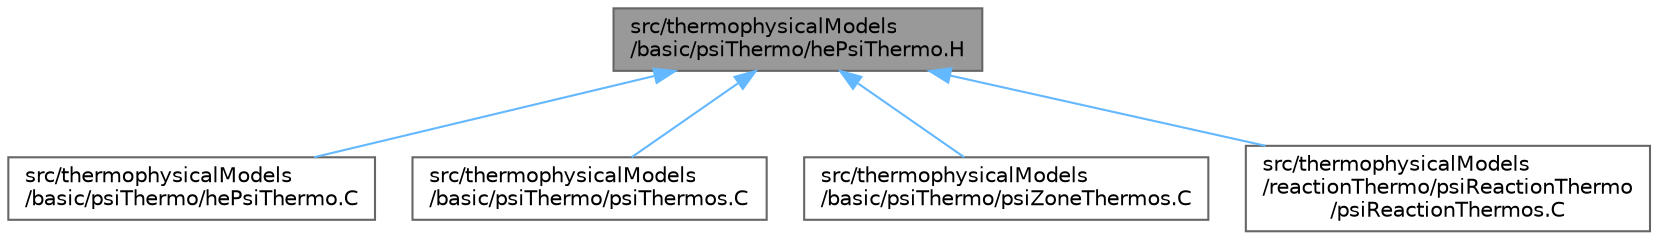 digraph "src/thermophysicalModels/basic/psiThermo/hePsiThermo.H"
{
 // LATEX_PDF_SIZE
  bgcolor="transparent";
  edge [fontname=Helvetica,fontsize=10,labelfontname=Helvetica,labelfontsize=10];
  node [fontname=Helvetica,fontsize=10,shape=box,height=0.2,width=0.4];
  Node1 [id="Node000001",label="src/thermophysicalModels\l/basic/psiThermo/hePsiThermo.H",height=0.2,width=0.4,color="gray40", fillcolor="grey60", style="filled", fontcolor="black",tooltip=" "];
  Node1 -> Node2 [id="edge1_Node000001_Node000002",dir="back",color="steelblue1",style="solid",tooltip=" "];
  Node2 [id="Node000002",label="src/thermophysicalModels\l/basic/psiThermo/hePsiThermo.C",height=0.2,width=0.4,color="grey40", fillcolor="white", style="filled",URL="$hePsiThermo_8C.html",tooltip=" "];
  Node1 -> Node3 [id="edge2_Node000001_Node000003",dir="back",color="steelblue1",style="solid",tooltip=" "];
  Node3 [id="Node000003",label="src/thermophysicalModels\l/basic/psiThermo/psiThermos.C",height=0.2,width=0.4,color="grey40", fillcolor="white", style="filled",URL="$psiThermos_8C.html",tooltip=" "];
  Node1 -> Node4 [id="edge3_Node000001_Node000004",dir="back",color="steelblue1",style="solid",tooltip=" "];
  Node4 [id="Node000004",label="src/thermophysicalModels\l/basic/psiThermo/psiZoneThermos.C",height=0.2,width=0.4,color="grey40", fillcolor="white", style="filled",URL="$psiZoneThermos_8C.html",tooltip=" "];
  Node1 -> Node5 [id="edge4_Node000001_Node000005",dir="back",color="steelblue1",style="solid",tooltip=" "];
  Node5 [id="Node000005",label="src/thermophysicalModels\l/reactionThermo/psiReactionThermo\l/psiReactionThermos.C",height=0.2,width=0.4,color="grey40", fillcolor="white", style="filled",URL="$psiReactionThermos_8C.html",tooltip=" "];
}
